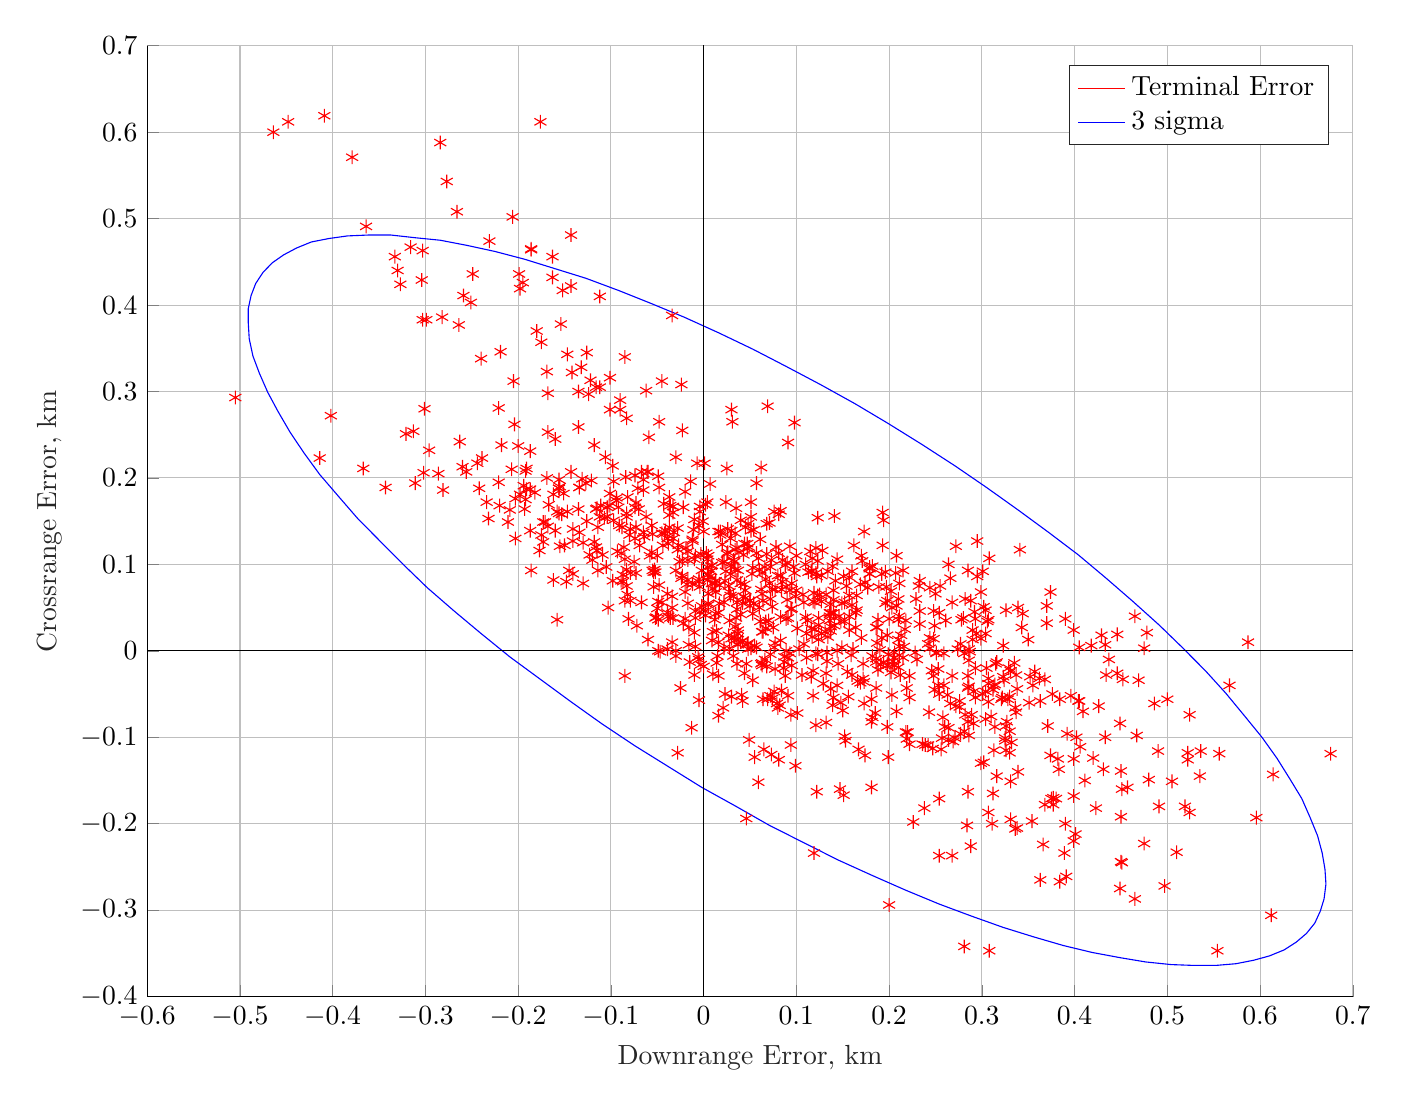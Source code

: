 % This file was created by matlab2tikz.
%
%The latest updates can be retrieved from
%  http://www.mathworks.com/matlabcentral/fileexchange/22022-matlab2tikz-matlab2tikz
%where you can also make suggestions and rate matlab2tikz.
%
\begin{tikzpicture}

\begin{axis}[%
width=6.028in,
height=4.754in,
at={(1.011in,0.642in)},
scale only axis,
xmin=-0.6,
xmax=0.7,
xlabel style={font=\color{white!15!black}},
xlabel={Downrange Error, km},
ymin=-0.4,
ymax=0.7,
ylabel style={font=\color{white!15!black}},
ylabel={Crossrange Error, km},
axis background/.style={fill=white},
axis x line*=bottom,
axis y line*=left,
xmajorgrids,
ymajorgrids,
legend style={legend cell align=left, align=left, draw=white!15!black}
]
\addplot [color=red, draw=none, mark size=2.5pt, mark=asterisk, mark options={solid, red}, forget plot]
  table[row sep=crcr]{%
0.157	0.024\\
0.098	0.264\\
-0.192	0.208\\
0.307	-0.038\\
0.125	0.065\\
-0.045	0.312\\
0.059	-0.152\\
0.535	-0.145\\
-0.142	0.322\\
-0.033	0.167\\
0.368	-0.178\\
0.062	0.212\\
-0.193	0.164\\
0.013	0.043\\
0.121	-0.003\\
0.51	-0.233\\
0.01	-0.027\\
-0.101	0.316\\
-0.162	0.082\\
-0.073	0.171\\
-0.083	0.155\\
0.005	0.053\\
0.043	0.111\\
-0.007	0.217\\
0.384	-0.056\\
-0.083	0.075\\
0.004	0.172\\
-0.009	0.005\\
0.016	-0.029\\
0.123	0.064\\
0.1	0.07\\
0.152	-0.099\\
0.203	-0.051\\
0.339	-0.14\\
0.244	0.003\\
0.137	0.028\\
0.405	0.004\\
-0.186	0.093\\
-0.177	0.116\\
0.071	0.148\\
-0.034	0.063\\
-0.097	0.151\\
0.014	0.023\\
0.278	0.036\\
0.093	0.07\\
0.259	-0.003\\
-0.011	0.14\\
0.475	-0.223\\
0.017	0.055\\
0.07	0.035\\
0.01	0.022\\
0.004	0.097\\
0.028	0.035\\
0.179	0.097\\
-0.264	0.377\\
-0.003	-0.016\\
-0.156	0.159\\
0.257	-0.101\\
0.323	-0.03\\
0.14	0.059\\
-0.232	0.153\\
0.08	0.087\\
0.153	-0.104\\
0.266	-0.061\\
-0.009	0.11\\
-0.038	0.124\\
0.312	-0.165\\
0.277	-0.096\\
0.259	-0.04\\
-0.039	0.044\\
0.295	0.127\\
0.222	-0.029\\
-0.085	0.106\\
0.282	-0.074\\
0.614	-0.143\\
-0.221	0.281\\
0.49	-0.116\\
-0.304	0.429\\
-0.039	0.002\\
-0.105	0.097\\
0.186	-0.009\\
-0.028	-0.118\\
0.059	0.107\\
0.123	0.154\\
0.325	-0.104\\
0.014	-0.014\\
0.091	-0.052\\
0.157	0.085\\
0.197	0.074\\
0.192	0.089\\
0.037	0.024\\
-0.064	0.132\\
0.206	-0.017\\
0.083	0.087\\
0.218	-0.094\\
0.612	-0.306\\
-0.112	0.155\\
-0.182	0.183\\
0.091	-0.008\\
0.045	0.143\\
-0.085	-0.029\\
0.186	-0.043\\
0.077	0.009\\
-0.005	0.145\\
-0.402	0.272\\
-0.098	0.214\\
-0.023	0.105\\
0.285	-0.029\\
-0.244	0.217\\
-0.343	0.189\\
0.211	-0.005\\
0.401	-0.212\\
0.035	0.165\\
0.216	0.005\\
0.236	-0.108\\
0.079	-0.061\\
-0.104	0.166\\
-0.116	0.12\\
0.084	-0.046\\
0.032	0.063\\
0.281	-0.093\\
-0.038	0.04\\
0.139	-0.063\\
0.255	0.075\\
-0.134	0.189\\
0.261	0.035\\
-0.107	0.154\\
0.081	0.113\\
0.45	-0.192\\
0.094	0.048\\
-0.111	0.168\\
0.272	-0.064\\
0.254	-0.237\\
0.026	0.114\\
0.374	0.068\\
0.166	-0.035\\
0.108	0.008\\
0.198	0.058\\
-0.135	0.3\\
0.191	-0.016\\
-0.075	0.103\\
0.179	0.089\\
0.029	0.064\\
0.123	-0.004\\
0.1	0.11\\
-0.16	0.139\\
0.16	0.053\\
0.302	-0.129\\
-0.114	0.143\\
0.29	0.013\\
0.45	-0.139\\
-0.012	0.077\\
0.389	-0.234\\
0.268	0.056\\
-0.004	0.167\\
-0.084	0.201\\
-0.085	0.058\\
0.08	-0.066\\
-0.205	0.312\\
0.072	-0.004\\
-0.062	0.301\\
0.128	0.116\\
-0.033	0.038\\
0.042	-0.058\\
0.053	0.043\\
0.302	0.051\\
-0.06	0.207\\
-0.039	0.13\\
0.293	0.037\\
0.002	0.041\\
0.154	0.075\\
0.064	-0.056\\
-0.191	0.211\\
0.457	-0.158\\
0.112	0.035\\
-0.036	0.168\\
-0.004	0.074\\
0.475	0.003\\
0.148	-0.06\\
0.202	0.069\\
0.524	-0.074\\
0.14	-0.054\\
-0.464	0.6\\
0.118	-0.023\\
0.316	-0.145\\
0.005	0.088\\
0.211	0.078\\
0.127	0.087\\
0.14	0.044\\
-0.024	0.308\\
0.375	-0.171\\
0.281	-0.342\\
0.141	0.156\\
-0.106	0.224\\
-0.153	0.158\\
-0.171	0.149\\
0.204	-0.016\\
-0.198	0.419\\
0.063	0.022\\
0.009	0.099\\
0.467	-0.098\\
-0.013	-0.089\\
0	0.138\\
0.127	0.057\\
0.207	0.09\\
0.505	-0.151\\
0.287	-0.001\\
0.074	0.051\\
0.22	-0.094\\
-0.014	0.196\\
-0.012	0.127\\
-0.251	0.403\\
0.233	0.081\\
-0.15	0.122\\
0.222	-0.054\\
0.33	-0.053\\
-0.134	0.189\\
-0.115	0.165\\
-0.167	0.169\\
0.263	-0.051\\
0.288	-0.226\\
0.042	0.055\\
0.09	0.059\\
0.188	-0.022\\
0.357	-0.024\\
0.308	-0.347\\
0.155	-0.024\\
-0.033	0.13\\
0.37	0.032\\
-0.02	0.068\\
0.39	0.037\\
0.23	-0.01\\
-0.22	0.168\\
0.066	0.097\\
0.075	0.027\\
-0.148	0.08\\
-0.259	0.411\\
0.052	0.089\\
-0.169	0.323\\
0.04	0.01\\
0.193	0.122\\
0.121	-0.086\\
0.258	-0.077\\
-0.204	0.262\\
0.098	0.09\\
-0.055	0.135\\
-0.052	0.038\\
-0.263	0.242\\
0.036	0.056\\
-0.079	0.09\\
0.244	0.015\\
0.429	0.018\\
0.451	-0.16\\
0.037	0.007\\
0.181	-0.082\\
-0.019	0.119\\
-0.026	0.103\\
0.391	-0.261\\
0.676	-0.119\\
-0.08	0.134\\
0.06	0.094\\
-0.002	0.093\\
-0.122	0.313\\
0.093	0.121\\
-0.033	0.16\\
0.134	0.016\\
0.064	0.058\\
0.239	-0.109\\
-0.059	0.247\\
0.433	0.007\\
0.123	0.104\\
0.124	0.013\\
-0.126	0.15\\
-0.023	0.087\\
-0.009	0.038\\
0.198	0.018\\
-0.083	0.094\\
-0.065	0.198\\
0.063	0.09\\
0.054	0.055\\
0.004	0.106\\
0.088	0.099\\
0.12	0.025\\
0.362	-0.032\\
0.33	-0.093\\
0.033	0.103\\
-0.13	0.078\\
0.156	-0.053\\
0.363	-0.265\\
0.169	0.077\\
-0.187	0.187\\
-0.094	0.177\\
-0.303	0.383\\
-0.333	0.456\\
-0.141	0.141\\
0.051	0.003\\
-0.065	0.186\\
0.179	0.095\\
-0.088	0.143\\
0.022	0.056\\
0.306	0.034\\
0.05	0.058\\
-0.286	0.205\\
0.567	-0.04\\
0.11	0.1\\
0.041	-0.051\\
-0.132	0.328\\
0.09	0.102\\
0.131	0.022\\
0.268	-0.029\\
0.321	-0.056\\
0.026	0.141\\
0.219	-0.043\\
-0.049	-0\\
-0.012	0.129\\
0.02	0.123\\
0.411	-0.15\\
-0.03	0.224\\
0.054	0.14\\
0.15	-0.069\\
-0.081	0.037\\
0.244	0.073\\
-0.09	0.279\\
0.282	0.06\\
-0.067	0.056\\
0.449	-0.275\\
-0.01	0.106\\
0.277	0.008\\
0.285	0.093\\
-0.155	0.121\\
0.069	-0.056\\
0.132	0.065\\
-0.074	0.166\\
-0.131	0.199\\
0.276	-0.058\\
0.139	0.098\\
0.446	0.019\\
0.188	0.036\\
0.029	0.13\\
-0.158	0.161\\
0.399	-0.168\\
-0.087	0.088\\
0.03	0.099\\
-0.249	0.436\\
0.366	-0.224\\
-0.296	0.232\\
0.187	0.009\\
0.044	-0.026\\
-0.01	0.021\\
0.182	0.098\\
-0.074	0.203\\
-0.082	0.065\\
0.047	0.118\\
-0.13	0.125\\
0.226	-0.198\\
0.232	0.075\\
-0.156	0.198\\
0.198	-0.017\\
0.271	-0.101\\
0.222	-0.108\\
0.264	0.1\\
0.189	0.074\\
0.315	-0.015\\
-0.098	0.081\\
0.016	0.01\\
-0.195	0.426\\
0.308	0.107\\
0.446	-0.026\\
-0.209	0.163\\
0.005	0.055\\
0.015	-0.006\\
0.127	0.02\\
-0.037	0.143\\
0.029	0.089\\
0.524	-0.187\\
0.022	0.103\\
-0.083	0.159\\
0.304	0.02\\
0.057	0.004\\
0.304	-0.047\\
-0.327	0.424\\
0.384	-0.267\\
0.211	0.04\\
0.016	-0.075\\
-0.199	0.436\\
0.418	0.006\\
0.116	-0.03\\
-0.116	0.164\\
-0.016	0.027\\
0.036	-0.015\\
-0.102	0.168\\
0.182	-0.077\\
-0.01	-0.028\\
0.451	-0.245\\
-0.155	0.19\\
-0.282	0.386\\
-0.005	0.083\\
0.37	0.052\\
0.405	-0.058\\
0.286	-0.098\\
0.331	-0.151\\
0.344	0.043\\
0.213	0.018\\
-0.124	0.297\\
0.292	0.045\\
0.152	0.056\\
0.285	-0.082\\
0.018	0.134\\
-0.087	0.08\\
0.115	0.115\\
0.063	-0.014\\
0.012	0.078\\
-0.093	0.115\\
0.355	-0.04\\
0.402	-0.1\\
-0.03	-0\\
-0.364	0.491\\
0.047	0.007\\
0.314	-0.088\\
0.044	0.124\\
0.329	-0.02\\
0.033	0.016\\
-0.024	0.084\\
0.272	0.121\\
0.39	-0.2\\
0.229	0.06\\
0.215	-0.008\\
-0.047	-0.001\\
-0.168	0.144\\
0.023	-0.05\\
-0.116	0.305\\
0.072	0.097\\
0.204	-0.012\\
0.108	0.056\\
0.326	-0.087\\
0.336	-0.066\\
0.134	0.092\\
-0.074	0.13\\
0.251	-0.003\\
0.376	-0.05\\
-0.094	0.174\\
0.074	-0.055\\
0.121	0.09\\
0.137	0.023\\
-0.03	-0.006\\
0.162	0.122\\
0.065	-0.114\\
0.242	-0.109\\
-0.112	0.305\\
0.045	0.07\\
0.233	0.046\\
0.38	-0.171\\
0.144	-0.04\\
-0.034	0.05\\
0.117	0.016\\
-0.207	0.21\\
0.03	0.279\\
0.478	0.021\\
0.326	-0.115\\
-0.234	0.172\\
0.341	0.117\\
-0.168	0.253\\
0.068	0.147\\
0.406	-0.111\\
0.087	-0.013\\
-0.367	0.211\\
-0.12	0.105\\
0.174	0.079\\
-0.02	0.184\\
0.086	-0.02\\
-0.091	0.145\\
-0.104	0.155\\
0.172	-0.015\\
0.194	-0.013\\
0.181	-0.056\\
0.076	0.161\\
0.208	0.052\\
0.291	-0.084\\
0.274	0.002\\
0.286	-0.041\\
-0.175	0.134\\
0.17	0.11\\
-0.028	0.117\\
0.377	-0.17\\
0.034	0.117\\
0.034	0.094\\
-0.115	0.116\\
0.071	0.078\\
-0.005	0.08\\
-0.112	0.41\\
0.307	-0.032\\
0.238	-0.182\\
0.124	0.038\\
0.066	-0.01\\
-0.049	0.036\\
-0.203	0.13\\
-0.176	0.612\\
-0.018	0.077\\
0.337	-0.028\\
-0.118	0.126\\
0.21	0.06\\
0.328	-0.056\\
-0.126	0.345\\
0.196	0.091\\
0.301	-0.05\\
0.082	-0.063\\
0.165	0.064\\
-0.135	0.164\\
-0.037	0.178\\
0.022	0.003\\
-0.135	0.259\\
0.247	-0.113\\
0.294	0.02\\
-0.034	0.01\\
0.012	0.036\\
0.16	-0.028\\
0.243	-0.071\\
0.423	-0.182\\
-0.101	0.182\\
-0.186	0.464\\
0.354	-0.197\\
0.116	0.026\\
0.351	-0.06\\
0.028	0.068\\
-0.061	0.207\\
-0.054	0.091\\
-0.211	0.149\\
0.036	0.119\\
-0.187	0.231\\
0.017	0.076\\
0.491	-0.18\\
0.028	0.003\\
-0.141	0.127\\
0.335	-0.014\\
-0.145	0.093\\
0.032	-0.006\\
0.322	-0.054\\
-0.042	0.136\\
-0.05	0.11\\
0.556	-0.119\\
0.173	-0.061\\
0.001	0.217\\
0.069	0.283\\
0.013	0.081\\
-0.048	0.189\\
0.02	0.102\\
0.185	-0.072\\
-0.017	0.105\\
0.307	0.036\\
-0.187	0.139\\
-0.092	0.166\\
0.137	-0.044\\
-0.041	0.139\\
-0.016	0.007\\
0.151	-0.167\\
0.061	0.129\\
0.103	0.002\\
0.152	0.034\\
-0.003	0.112\\
0.182	-0.006\\
0.089	0.037\\
0.331	-0.195\\
0.047	0.124\\
0.099	0.063\\
-0.004	0.161\\
-0.09	0.29\\
-0.18	0.37\\
-0.154	0.378\\
0.083	0.012\\
0.325	-0.101\\
-0.043	0.17\\
0.084	0.071\\
-0.141	0.089\\
0.021	-0.066\\
0.067	0.083\\
0.072	-0.052\\
0.049	0.12\\
0.311	-0.2\\
0.293	-0.02\\
0.299	0.068\\
0.332	-0.106\\
-0.055	0.093\\
0.215	0.093\\
-0.299	0.383\\
-0.023	0.255\\
-0.192	0.175\\
0.35	0.013\\
-0.052	0.091\\
0.179	0.089\\
0.05	0.052\\
0.248	0.046\\
0.218	0.035\\
0.249	0.029\\
0.363	-0.058\\
0.522	-0.118\\
-0.186	0.465\\
0.101	-0.072\\
0.167	-0.114\\
0.254	-0.171\\
0.004	0.082\\
0.192	0.015\\
-0.198	0.181\\
0.164	0.044\\
0.048	0.002\\
0.338	-0.205\\
-0.203	0.176\\
0.013	0.068\\
0.316	-0.013\\
0.057	0.194\\
-0.302	0.206\\
0.122	-0.163\\
0.269	-0.105\\
0.137	0.054\\
0.137	0.043\\
0.289	-0.074\\
0.068	-0.018\\
-0.218	0.238\\
0.122	0.086\\
0.48	-0.149\\
0.242	0.008\\
0.336	-0.206\\
-0.152	0.417\\
0.073	-0.12\\
-0.037	0.157\\
0.034	0.136\\
0.095	-0.017\\
0.061	0.034\\
-0.048	0.076\\
-0.2	0.237\\
-0.311	0.194\\
0.326	0.047\\
-0.017	0.055\\
-0.168	0.298\\
0.314	-0.039\\
0.337	-0.071\\
0.048	0.147\\
0.11	0.039\\
0.04	0.042\\
-0.231	0.474\\
-0.158	0.036\\
0.449	-0.084\\
0.087	-0.007\\
0.172	-0.032\\
0.21	0.036\\
0.285	-0.163\\
0.043	0.063\\
0.434	-0.028\\
0.266	0.084\\
-0.039	0.066\\
-0.056	0.114\\
-0.16	0.245\\
0.497	-0.272\\
-0.448	0.612\\
-0.02	0.037\\
-0.24	0.338\\
-0.303	0.463\\
0.048	0.009\\
0.085	0.08\\
0.093	-0.003\\
0.042	0.012\\
-0.01	0.152\\
-0.036	0.038\\
0.027	0.018\\
-0.156	0.188\\
0.174	-0.121\\
-0.085	0.34\\
0.085	0.105\\
0.055	0.006\\
0.286	-0.011\\
-0.242	0.188\\
0.264	-0.089\\
0.248	-0.029\\
-0.083	0.269\\
0.469	-0.034\\
0.291	-0.047\\
-0.121	0.197\\
0.027	0.075\\
0.253	-0.04\\
-0.147	0.161\\
0.05	0.058\\
0.26	-0.088\\
-0.022	0.166\\
0.03	0.139\\
0.095	0.049\\
0.437	-0.01\\
0.008	0.092\\
0.352	-0.03\\
0.051	0.155\\
0.42	-0.124\\
0.374	-0.121\\
0.307	-0.059\\
-0.256	0.207\\
0.304	0.047\\
0.383	-0.137\\
0.146	0.04\\
-0.004	0.045\\
0.554	-0.347\\
0.062	0.071\\
0.161	0.002\\
-0.097	0.196\\
-0.058	0.11\\
-0.062	0.155\\
-0.072	0.029\\
0.099	-0.133\\
0.124	0.03\\
-0.143	0.422\\
0.117	0.107\\
-0.022	0.032\\
-0.284	0.588\\
0.181	-0.158\\
0.219	-0.102\\
0.194	0.151\\
0.133	-0.002\\
-0.027	0.122\\
0.256	-0.114\\
-0.163	0.432\\
0.077	0.071\\
0.536	-0.116\\
-0.414	0.223\\
-0.025	-0.043\\
0.007	0.086\\
0.187	0.027\\
-0.109	0.111\\
-0.079	0.141\\
0.169	-0.037\\
0.211	0.005\\
0.04	0.078\\
0.067	0.034\\
0.343	0.027\\
0.25	0.066\\
-0.067	0.207\\
0.074	0.071\\
0.382	-0.125\\
0.016	0.138\\
0.051	0.139\\
0.005	0.088\\
0.044	0.077\\
-0.169	0.2\\
0.121	0.119\\
-0.006	-0.007\\
0.101	0.026\\
0.063	-0.017\\
-0.005	-0.01\\
0.053	-0.034\\
-0.151	0.182\\
-0.002	0.052\\
0.032	0.105\\
0.031	0.265\\
-0.017	0.115\\
0.002	0.046\\
0.094	-0.074\\
0.295	0.086\\
0.206	-0.002\\
0.144	0.106\\
0.399	-0.22\\
0.452	-0.033\\
-0.048	0.265\\
-0.194	0.191\\
0.33	-0.118\\
0.522	-0.126\\
0.037	0.093\\
0.118	-0.052\\
0.023	0.081\\
0.129	-0.038\\
0.144	0\\
0.16	0.092\\
0.055	-0.123\\
0.089	-0\\
0.018	0.138\\
0.081	0.158\\
-0.079	0.058\\
-0.034	0.388\\
0.14	0.07\\
0.198	-0.088\\
0.083	0.162\\
0.057	0.113\\
0.433	-0.1\\
0.159	-0.005\\
0.147	-0.16\\
-0.26	0.213\\
0.036	0.082\\
0.002	0.169\\
0.067	0.026\\
0.284	-0.202\\
0.486	-0.061\\
0.03	0.014\\
-0.127	0.194\\
0.465	-0.287\\
-0.163	0.456\\
0.171	0.104\\
-0.089	0.113\\
-0.071	0.188\\
0.21	-0.019\\
0.024	0.172\\
-0.33	0.44\\
-0.045	0.136\\
-0.239	0.223\\
0.253	-0.021\\
0.149	0.004\\
0.304	-0.079\\
0.19	0.001\\
0.12	0.056\\
-0.045	0.056\\
0.2	0.037\\
0.036	0.048\\
0.009	0.012\\
-0.065	0.137\\
0.307	-0.187\\
0.037	0.02\\
0.288	0.058\\
0.073	0.105\\
-0.101	0.279\\
0.339	0.05\\
0.208	0.11\\
-0.044	0.122\\
-0.089	0.081\\
-0.173	0.126\\
0.094	-0.109\\
0.196	0.055\\
0.29	0.024\\
0.193	0.16\\
0.148	0.034\\
0.248	0.014\\
-0.069	0.122\\
0.28	0.038\\
0.136	0.035\\
0.024	0.092\\
0.324	-0.034\\
0.299	0.014\\
0.205	-0.008\\
-0.07	0.164\\
0.399	-0.125\\
-0.005	-0.057\\
-0.505	0.293\\
-0.301	0.28\\
0.083	0.039\\
0.151	0.086\\
0.119	-0.234\\
0.078	0.12\\
-0.056	0.145\\
0.118	0.057\\
0.177	0.073\\
0.404	-0.058\\
-0.03	0.093\\
0.251	-0.002\\
0.049	-0.103\\
0.095	0.078\\
0.465	0.04\\
0.035	0.038\\
0.45	-0.244\\
0.338	-0.044\\
0.117	0.092\\
0.173	0.138\\
-0.123	0.111\\
0.327	-0.082\\
-0.379	0.571\\
0.399	0.024\\
-0.073	0.143\\
-0.266	0.508\\
-0.049	0.057\\
0.035	0.013\\
-0.114	0.093\\
0.091	0.241\\
0.077	-0.021\\
-0.409	0.619\\
0.106	-0.028\\
0.164	0.027\\
0.053	0.096\\
0.06	0.05\\
0.005	0.066\\
-0.175	0.357\\
0.392	-0.096\\
0.03	-0.053\\
0.312	-0.045\\
-0.206	0.502\\
-0.221	0.195\\
0.051	0.172\\
0.276	-0.065\\
0.137	0.044\\
-0.162	0.181\\
0.145	-0.015\\
-0.277	0.543\\
0.136	0.04\\
-0.06	0.013\\
0.038	0.114\\
0.04	0.151\\
0.064	0.022\\
0.063	0.066\\
0.091	0.038\\
-0.086	0.12\\
0.202	-0.025\\
-0.143	0.481\\
0.31	-0.076\\
0.268	-0.237\\
0.025	0.211\\
-0.017	0.082\\
-0.313	0.254\\
0.299	-0.13\\
-0.147	0.343\\
0.045	0.061\\
0.034	0.028\\
0.203	0.05\\
0.003	0.113\\
-0.05	0.049\\
0.5	-0.056\\
0.068	0.112\\
0.076	-0.047\\
0.254	0.044\\
0.107	0.065\\
0.519	-0.18\\
0.313	-0.115\\
0.249	-0.045\\
-0.321	0.251\\
0.285	-0.043\\
-0.028	0.142\\
-0.082	0.178\\
0.157	0.04\\
0.21	0.013\\
-0.156	0.188\\
0.368	-0.033\\
-0.134	0.137\\
0.149	0.055\\
0.377	-0.178\\
0.016	0.044\\
-0.051	0.039\\
0.007	0.193\\
0.246	-0.023\\
0.371	-0.087\\
-0.054	0.074\\
0.331	-0.023\\
-0.103	0.05\\
-0.053	0.094\\
0.293	-0.054\\
0.076	0.004\\
0.286	0.002\\
-0.118	0.238\\
0.305	-0.02\\
0.005	0.11\\
0.136	0.044\\
0.132	-0.026\\
0.133	-0.012\\
-0.073	0.09\\
0.254	-0.05\\
0.111	0.02\\
0.587	0.01\\
0.01	0.072\\
0	-0.018\\
-0.001	0.15\\
0.323	0.006\\
0.173	-0.036\\
0.046	-0.194\\
0.212	-0.028\\
0.025	0.112\\
0.313	-0.041\\
-0.316	0.467\\
0.199	-0.004\\
0.264	-0.103\\
0.281	-0.003\\
0.228	-0.002\\
0.199	-0.123\\
0.142	0.081\\
0.116	0.092\\
0.157	0.064\\
0.186	0.027\\
0.217	0.025\\
0.089	0.074\\
0.081	-0.126\\
0.141	0.029\\
0.431	-0.137\\
-0.219	0.346\\
0.426	-0.064\\
0.046	-0.015\\
-0.049	0.202\\
-0.009	0.046\\
0.072	0.06\\
-0.032	0.137\\
0.088	-0.029\\
0.062	-0.015\\
0.396	-0.052\\
0.097	0.097\\
0.113	0.091\\
0.301	0.092\\
0.409	-0.07\\
-0.015	-0.013\\
0.208	-0.07\\
0.119	0.067\\
-0.191	0.187\\
0.17	0.015\\
0.2	-0.294\\
-0.281	0.186\\
-0.173	0.149\\
0.186	-0.013\\
0.111	-0.008\\
0.233	0.031\\
0.009	0.078\\
0.165	0.047\\
-0.143	0.207\\
0.596	-0.193\\
0.008	0.098\\
0.132	-0.083\\
};
\addplot [color=blue, forget plot]
  table[row sep=crcr]{%
-0.038	-0.134\\
-0.074	-0.11\\
-0.109	-0.085\\
-0.143	-0.059\\
-0.176	-0.033\\
-0.209	-0.007\\
-0.24	0.02\\
-0.269	0.046\\
-0.298	0.073\\
-0.324	0.1\\
-0.349	0.127\\
-0.373	0.153\\
-0.394	0.179\\
-0.414	0.204\\
-0.431	0.229\\
-0.446	0.253\\
-0.459	0.277\\
-0.47	0.299\\
-0.479	0.321\\
-0.486	0.341\\
-0.49	0.361\\
-0.491	0.379\\
-0.491	0.396\\
-0.488	0.411\\
-0.483	0.425\\
-0.475	0.438\\
-0.465	0.449\\
-0.453	0.458\\
-0.439	0.466\\
-0.423	0.473\\
-0.404	0.477\\
-0.384	0.48\\
-0.362	0.481\\
-0.337	0.481\\
-0.312	0.478\\
-0.284	0.475\\
-0.255	0.469\\
-0.225	0.462\\
-0.193	0.453\\
-0.16	0.442\\
-0.127	0.431\\
-0.092	0.417\\
-0.057	0.402\\
-0.021	0.386\\
0.016	0.368\\
0.053	0.349\\
0.089	0.329\\
0.126	0.308\\
0.163	0.286\\
0.199	0.263\\
0.235	0.239\\
0.271	0.214\\
0.305	0.189\\
0.339	0.163\\
0.372	0.137\\
0.404	0.111\\
0.434	0.084\\
0.463	0.057\\
0.491	0.03\\
0.516	0.004\\
0.541	-0.023\\
0.563	-0.049\\
0.583	-0.075\\
0.602	-0.1\\
0.618	-0.124\\
0.632	-0.148\\
0.645	-0.171\\
0.654	-0.193\\
0.662	-0.214\\
0.667	-0.234\\
0.67	-0.253\\
0.671	-0.27\\
0.669	-0.287\\
0.665	-0.301\\
0.659	-0.315\\
0.65	-0.327\\
0.639	-0.337\\
0.626	-0.346\\
0.61	-0.353\\
0.593	-0.358\\
0.574	-0.362\\
0.552	-0.364\\
0.529	-0.364\\
0.504	-0.363\\
0.477	-0.36\\
0.449	-0.355\\
0.419	-0.349\\
0.388	-0.341\\
0.356	-0.331\\
0.323	-0.32\\
0.289	-0.307\\
0.254	-0.293\\
0.218	-0.277\\
0.182	-0.26\\
0.145	-0.242\\
0.108	-0.222\\
0.071	-0.202\\
0.035	-0.18\\
-0.002	-0.158\\
-0.038	-0.134\\
};
\addplot [color=red]
  table[row sep=crcr]{%
0	0\\
};
\addlegendentry{Terminal Error}

\addplot [color=blue]
  table[row sep=crcr]{%
0	0\\
};
\addlegendentry{3 sigma}

\addplot [color=black, forget plot]
  table[row sep=crcr]{%
0	-5\\
0	5\\
};
\addplot [color=black, forget plot]
  table[row sep=crcr]{%
-5	0\\
5	0\\
};
\end{axis}
\end{tikzpicture}%